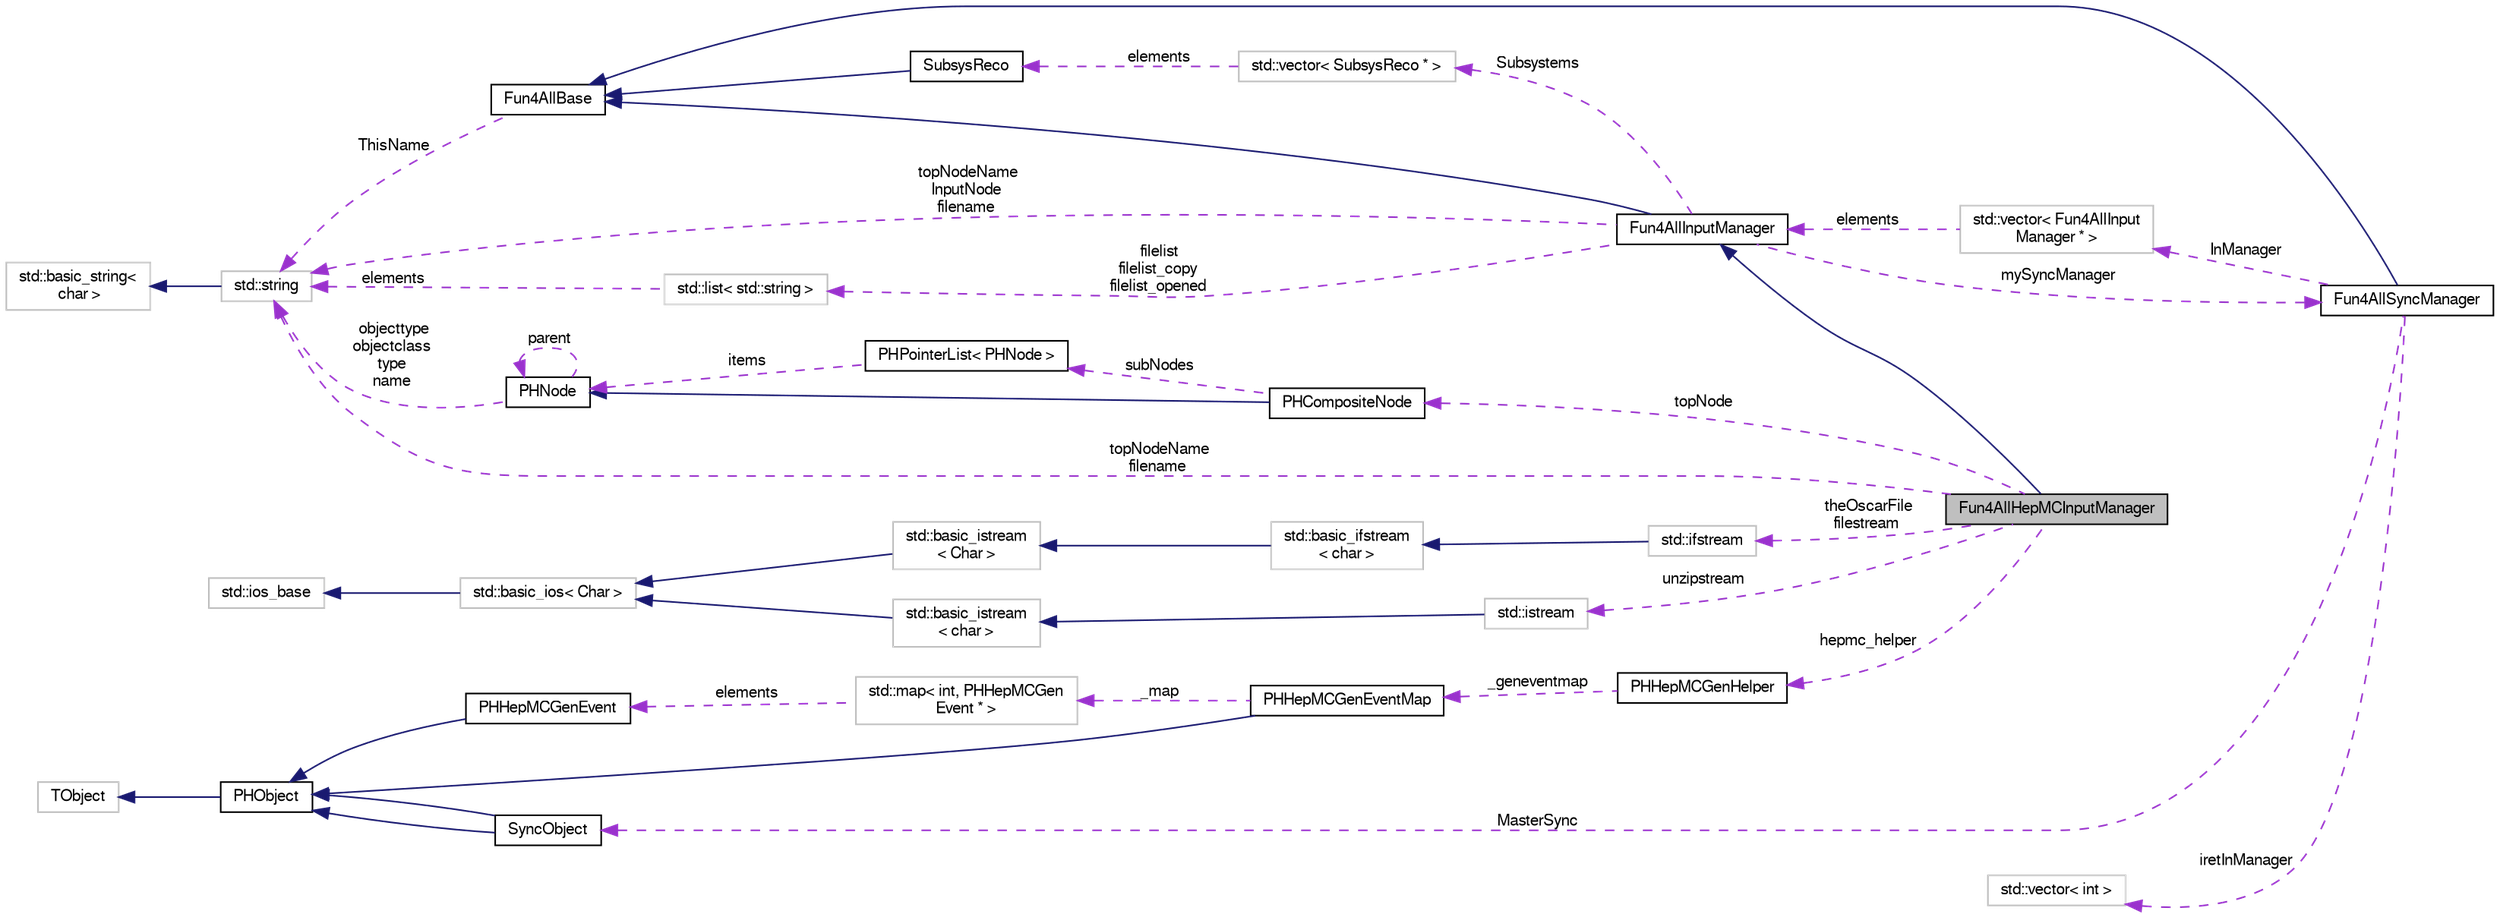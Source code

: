digraph "Fun4AllHepMCInputManager"
{
  bgcolor="transparent";
  edge [fontname="FreeSans",fontsize="10",labelfontname="FreeSans",labelfontsize="10"];
  node [fontname="FreeSans",fontsize="10",shape=record];
  rankdir="LR";
  Node1 [label="Fun4AllHepMCInputManager",height=0.2,width=0.4,color="black", fillcolor="grey75", style="filled" fontcolor="black"];
  Node2 -> Node1 [dir="back",color="midnightblue",fontsize="10",style="solid",fontname="FreeSans"];
  Node2 [label="Fun4AllInputManager",height=0.2,width=0.4,color="black",URL="$d4/da9/classFun4AllInputManager.html"];
  Node3 -> Node2 [dir="back",color="midnightblue",fontsize="10",style="solid",fontname="FreeSans"];
  Node3 [label="Fun4AllBase",height=0.2,width=0.4,color="black",URL="$d5/dec/classFun4AllBase.html"];
  Node4 -> Node3 [dir="back",color="darkorchid3",fontsize="10",style="dashed",label=" ThisName" ,fontname="FreeSans"];
  Node4 [label="std::string",height=0.2,width=0.4,color="grey75",tooltip="STL class. "];
  Node5 -> Node4 [dir="back",color="midnightblue",fontsize="10",style="solid",fontname="FreeSans"];
  Node5 [label="std::basic_string\<\l char \>",height=0.2,width=0.4,color="grey75",tooltip="STL class. "];
  Node6 -> Node2 [dir="back",color="darkorchid3",fontsize="10",style="dashed",label=" Subsystems" ,fontname="FreeSans"];
  Node6 [label="std::vector\< SubsysReco * \>",height=0.2,width=0.4,color="grey75"];
  Node7 -> Node6 [dir="back",color="darkorchid3",fontsize="10",style="dashed",label=" elements" ,fontname="FreeSans"];
  Node7 [label="SubsysReco",height=0.2,width=0.4,color="black",URL="$d0/d32/classSubsysReco.html"];
  Node3 -> Node7 [dir="back",color="midnightblue",fontsize="10",style="solid",fontname="FreeSans"];
  Node8 -> Node2 [dir="back",color="darkorchid3",fontsize="10",style="dashed",label=" mySyncManager" ,fontname="FreeSans"];
  Node8 [label="Fun4AllSyncManager",height=0.2,width=0.4,color="black",URL="$dd/ded/classFun4AllSyncManager.html"];
  Node3 -> Node8 [dir="back",color="midnightblue",fontsize="10",style="solid",fontname="FreeSans"];
  Node9 -> Node8 [dir="back",color="darkorchid3",fontsize="10",style="dashed",label=" InManager" ,fontname="FreeSans"];
  Node9 [label="std::vector\< Fun4AllInput\lManager * \>",height=0.2,width=0.4,color="grey75"];
  Node2 -> Node9 [dir="back",color="darkorchid3",fontsize="10",style="dashed",label=" elements" ,fontname="FreeSans"];
  Node10 -> Node8 [dir="back",color="darkorchid3",fontsize="10",style="dashed",label=" MasterSync" ,fontname="FreeSans"];
  Node10 [label="SyncObject",height=0.2,width=0.4,color="black",URL="$de/dbb/classSyncObject.html"];
  Node11 -> Node10 [dir="back",color="midnightblue",fontsize="10",style="solid",fontname="FreeSans"];
  Node11 [label="PHObject",height=0.2,width=0.4,color="black",URL="$d9/d24/classPHObject.html"];
  Node12 -> Node11 [dir="back",color="midnightblue",fontsize="10",style="solid",fontname="FreeSans"];
  Node12 [label="TObject",height=0.2,width=0.4,color="grey75"];
  Node11 -> Node10 [dir="back",color="midnightblue",fontsize="10",style="solid",fontname="FreeSans"];
  Node13 -> Node8 [dir="back",color="darkorchid3",fontsize="10",style="dashed",label=" iretInManager" ,fontname="FreeSans"];
  Node13 [label="std::vector\< int \>",height=0.2,width=0.4,color="grey75"];
  Node4 -> Node2 [dir="back",color="darkorchid3",fontsize="10",style="dashed",label=" topNodeName\nInputNode\nfilename" ,fontname="FreeSans"];
  Node14 -> Node2 [dir="back",color="darkorchid3",fontsize="10",style="dashed",label=" filelist\nfilelist_copy\nfilelist_opened" ,fontname="FreeSans"];
  Node14 [label="std::list\< std::string \>",height=0.2,width=0.4,color="grey75"];
  Node4 -> Node14 [dir="back",color="darkorchid3",fontsize="10",style="dashed",label=" elements" ,fontname="FreeSans"];
  Node15 -> Node1 [dir="back",color="darkorchid3",fontsize="10",style="dashed",label=" hepmc_helper" ,fontname="FreeSans"];
  Node15 [label="PHHepMCGenHelper",height=0.2,width=0.4,color="black",URL="$dd/d2a/classPHHepMCGenHelper.html",tooltip="PHHepMCGenHelper provides service of DST upload of HepMC subevent, vertex assignment and random gener..."];
  Node16 -> Node15 [dir="back",color="darkorchid3",fontsize="10",style="dashed",label=" _geneventmap" ,fontname="FreeSans"];
  Node16 [label="PHHepMCGenEventMap",height=0.2,width=0.4,color="black",URL="$d5/d41/classPHHepMCGenEventMap.html",tooltip="PHHepMCGenEventMap is collection of HEPMC events input into this simulation map of embedding ID -&gt; PH..."];
  Node11 -> Node16 [dir="back",color="midnightblue",fontsize="10",style="solid",fontname="FreeSans"];
  Node17 -> Node16 [dir="back",color="darkorchid3",fontsize="10",style="dashed",label=" _map" ,fontname="FreeSans"];
  Node17 [label="std::map\< int, PHHepMCGen\lEvent * \>",height=0.2,width=0.4,color="grey75"];
  Node18 -> Node17 [dir="back",color="darkorchid3",fontsize="10",style="dashed",label=" elements" ,fontname="FreeSans"];
  Node18 [label="PHHepMCGenEvent",height=0.2,width=0.4,color="black",URL="$d7/d7b/classPHHepMCGenEvent.html"];
  Node11 -> Node18 [dir="back",color="midnightblue",fontsize="10",style="solid",fontname="FreeSans"];
  Node19 -> Node1 [dir="back",color="darkorchid3",fontsize="10",style="dashed",label=" unzipstream" ,fontname="FreeSans"];
  Node19 [label="std::istream",height=0.2,width=0.4,color="grey75",tooltip="STL class. "];
  Node20 -> Node19 [dir="back",color="midnightblue",fontsize="10",style="solid",fontname="FreeSans"];
  Node20 [label="std::basic_istream\l\< char \>",height=0.2,width=0.4,color="grey75",tooltip="STL class. "];
  Node21 -> Node20 [dir="back",color="midnightblue",fontsize="10",style="solid",fontname="FreeSans"];
  Node21 [label="std::basic_ios\< Char \>",height=0.2,width=0.4,color="grey75",tooltip="STL class. "];
  Node22 -> Node21 [dir="back",color="midnightblue",fontsize="10",style="solid",fontname="FreeSans"];
  Node22 [label="std::ios_base",height=0.2,width=0.4,color="grey75",tooltip="STL class. "];
  Node23 -> Node1 [dir="back",color="darkorchid3",fontsize="10",style="dashed",label=" theOscarFile\nfilestream" ,fontname="FreeSans"];
  Node23 [label="std::ifstream",height=0.2,width=0.4,color="grey75",tooltip="STL class. "];
  Node24 -> Node23 [dir="back",color="midnightblue",fontsize="10",style="solid",fontname="FreeSans"];
  Node24 [label="std::basic_ifstream\l\< char \>",height=0.2,width=0.4,color="grey75",tooltip="STL class. "];
  Node25 -> Node24 [dir="back",color="midnightblue",fontsize="10",style="solid",fontname="FreeSans"];
  Node25 [label="std::basic_istream\l\< Char \>",height=0.2,width=0.4,color="grey75",tooltip="STL class. "];
  Node21 -> Node25 [dir="back",color="midnightblue",fontsize="10",style="solid",fontname="FreeSans"];
  Node4 -> Node1 [dir="back",color="darkorchid3",fontsize="10",style="dashed",label=" topNodeName\nfilename" ,fontname="FreeSans"];
  Node26 -> Node1 [dir="back",color="darkorchid3",fontsize="10",style="dashed",label=" topNode" ,fontname="FreeSans"];
  Node26 [label="PHCompositeNode",height=0.2,width=0.4,color="black",URL="$d5/dca/classPHCompositeNode.html"];
  Node27 -> Node26 [dir="back",color="midnightblue",fontsize="10",style="solid",fontname="FreeSans"];
  Node27 [label="PHNode",height=0.2,width=0.4,color="black",URL="$dc/d82/classPHNode.html"];
  Node27 -> Node27 [dir="back",color="darkorchid3",fontsize="10",style="dashed",label=" parent" ,fontname="FreeSans"];
  Node4 -> Node27 [dir="back",color="darkorchid3",fontsize="10",style="dashed",label=" objecttype\nobjectclass\ntype\nname" ,fontname="FreeSans"];
  Node28 -> Node26 [dir="back",color="darkorchid3",fontsize="10",style="dashed",label=" subNodes" ,fontname="FreeSans"];
  Node28 [label="PHPointerList\< PHNode \>",height=0.2,width=0.4,color="black",URL="$d6/d86/classPHPointerList.html"];
  Node27 -> Node28 [dir="back",color="darkorchid3",fontsize="10",style="dashed",label=" items" ,fontname="FreeSans"];
}
